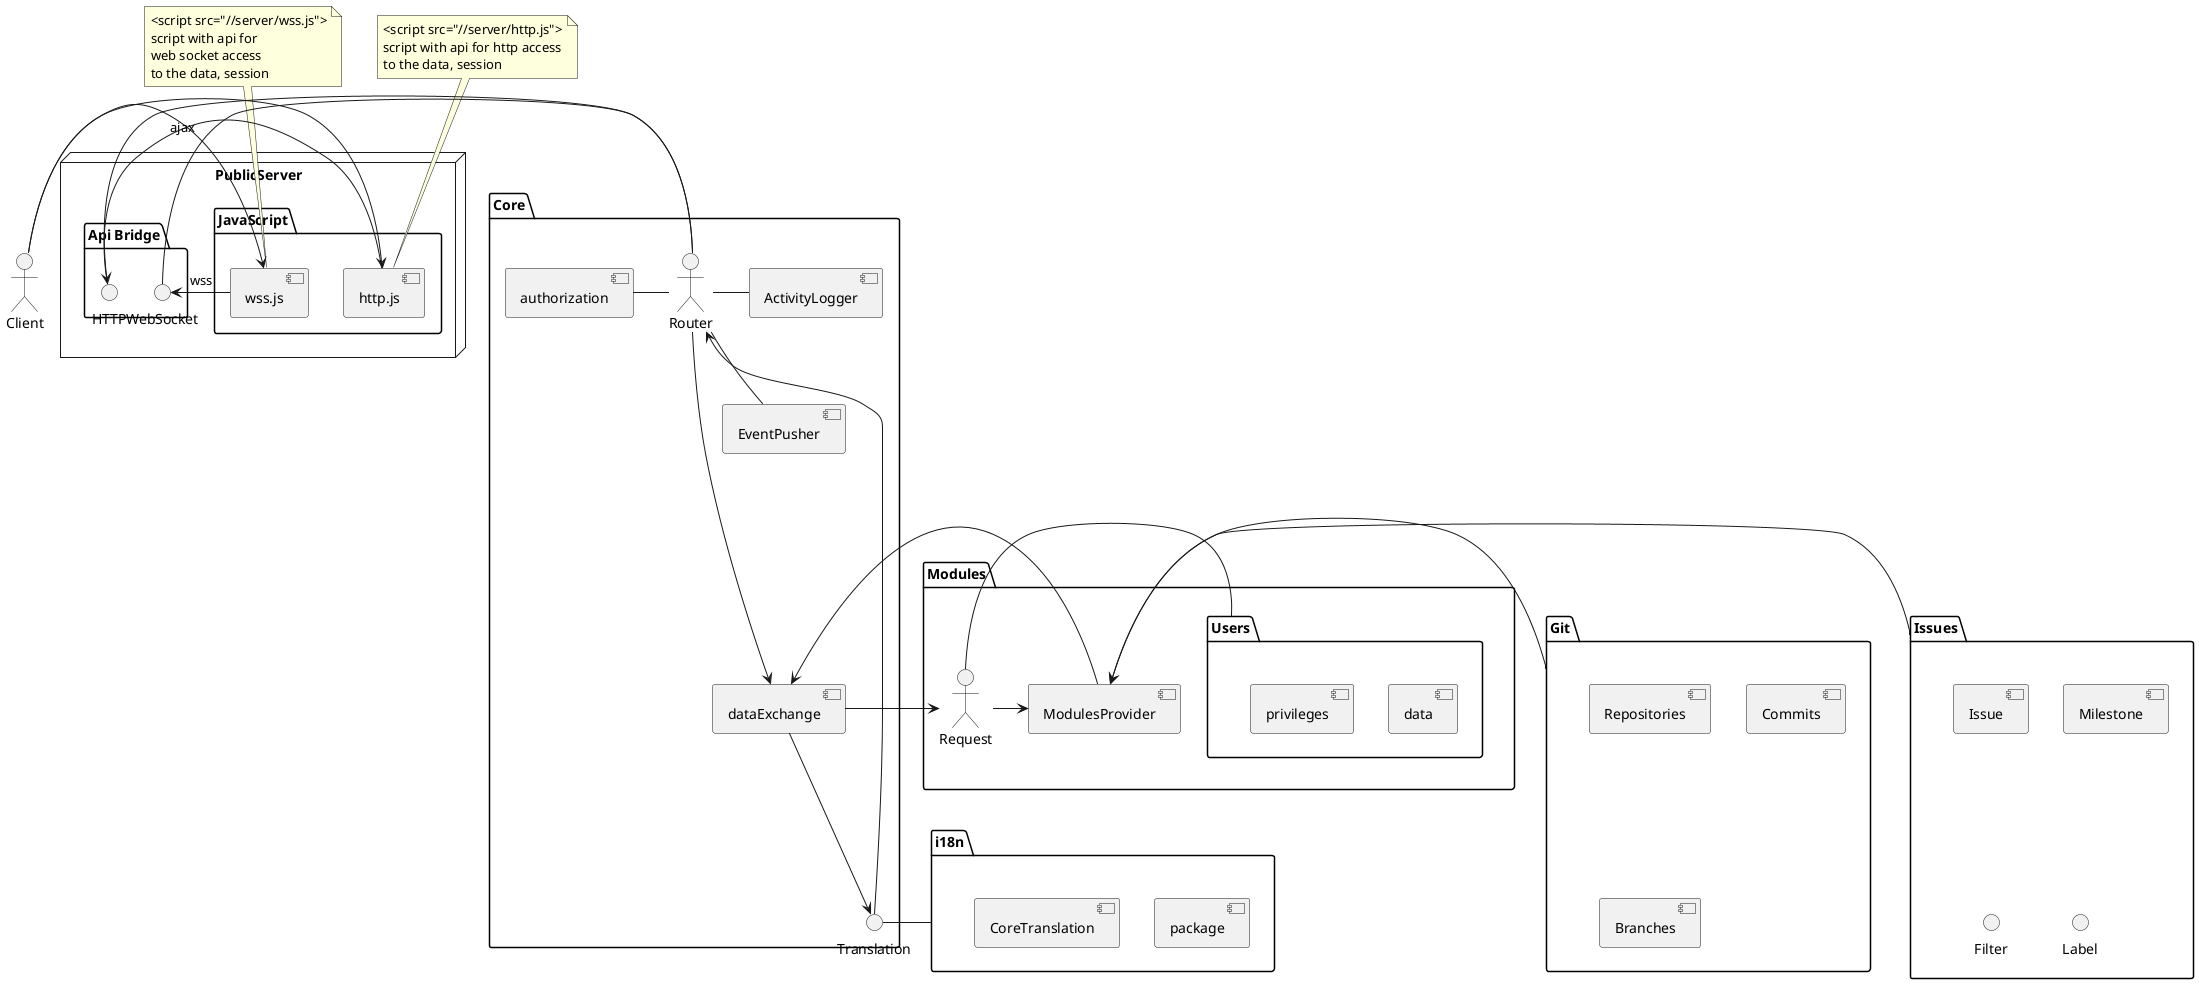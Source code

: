 @startuml

node "PublicServer" {
    package "JavaScript" {
        [wss.js]
        [http.js]
    }

    package "Api Bridge" {
        ()HTTP
        ()WebSocket
    }
}

:Client: -> [wss.js]
:Client: -> [http.js]

[wss.js] -> WebSocket:wss
[http.js] -> HTTP :ajax



package "Core" {
    [authorization] - Router
    ()Router - [ActivityLogger]
    Router ----> [dataExchange]
    [dataExchange] -->  ()Translation
    ()Translation --> Router
    Router -- [EventPusher]
    ()Translation

}


i18n - Translation

package "i18n" {
   [package]
   [CoreTranslation]
}

WebSocket - Router
HTTP - Router

package "Modules" {
    [ModulesProvider]
    Request - Users
}

package "Users" {
     [data]
     [privileges]

 }



Git ->  ModulesProvider

package "Git" {
    [Repositories]
    [Commits]
    [Branches]
}
Issues ->  ModulesProvider
package "Issues" {
    [Issue]
    [Milestone]
    ()Filter
    ()Label
}

dataExchange -> Request
Request -> ModulesProvider
ModulesProvider -> dataExchange

    note top of wss.js
        <script src="//server/wss.js">
        script with api for
        web socket access
        to the data, session
    end note

    note top of http.js
        <script src="//server/http.js">
        script with api for http access
        to the data, session
    end note


@enduml